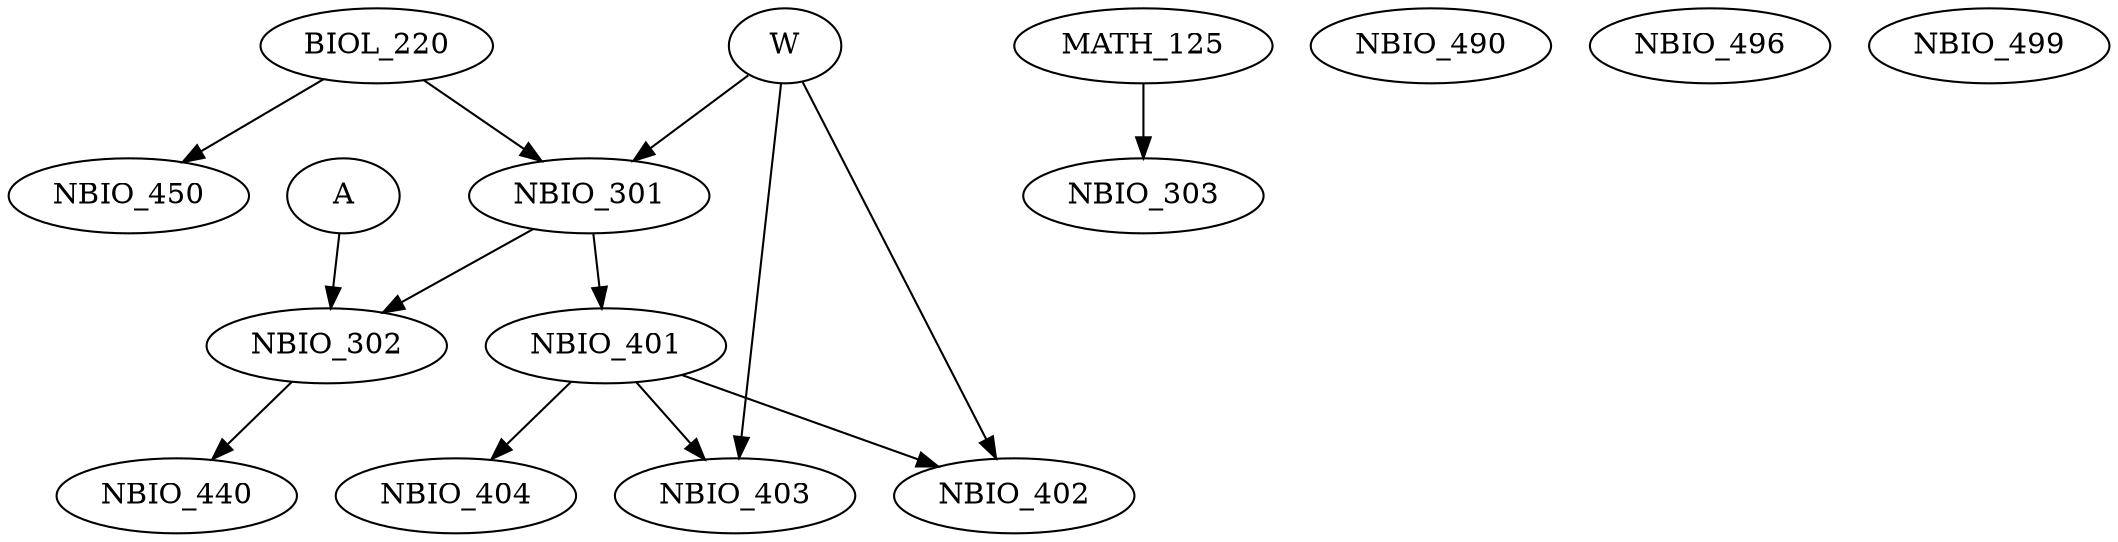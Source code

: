 digraph G {
    edge [color=black];
    BIOL_220 -> NBIO_301;
    W -> NBIO_301;
    edge [color=black];
    NBIO_301 -> NBIO_302;
    A -> NBIO_302;
    edge [color=black];
    MATH_125 -> NBIO_303;
    edge [color=black];
    NBIO_301 -> NBIO_401;
    edge [color=black];
    NBIO_401 -> NBIO_402;
    W -> NBIO_402;
    edge [color=black];
    NBIO_401 -> NBIO_403;
    W -> NBIO_403;
    edge [color=black];
    NBIO_401 -> NBIO_404;
    edge [color=black];
    NBIO_302 -> NBIO_440;
    edge [color=black];
    BIOL_220 -> NBIO_450;
    NBIO_490;
    NBIO_496;
    NBIO_499;
}
